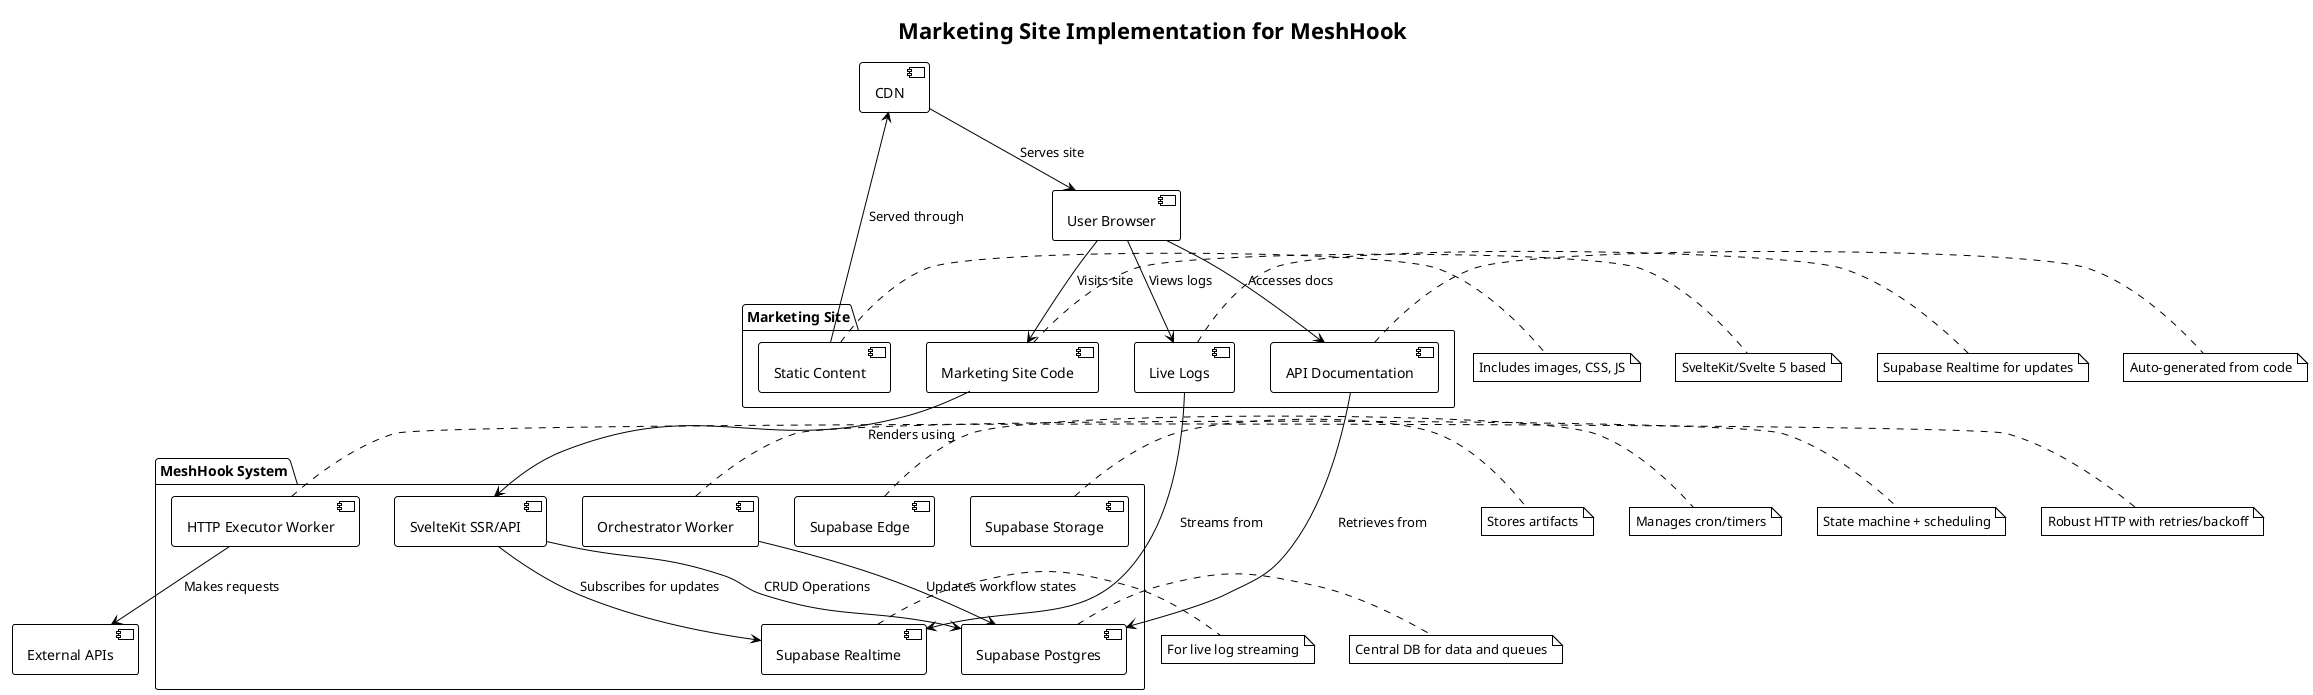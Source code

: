 @startuml
!theme plain

title Marketing Site Implementation for MeshHook

package "MeshHook System" {
    [SvelteKit SSR/API] as SvelteKit
    [Supabase Postgres] as Postgres
    [Supabase Realtime] as Realtime
    [Supabase Storage] as Storage
    [Supabase Edge] as Edge
    [Orchestrator Worker] as Orchestrator
    [HTTP Executor Worker] as HTTPExecutor
}

package "Marketing Site" {
    [Marketing Site Code] as MarketingCode
    [Static Content] as StaticContent
    [Live Logs] as LiveLogs
    [API Documentation] as APIDocs
}

MarketingCode --> SvelteKit : Renders using
StaticContent --> [CDN] : Served through
LiveLogs --> Realtime : Streams from
APIDocs --> Postgres : Retrieves from

SvelteKit --> Postgres : CRUD Operations
SvelteKit --> Realtime : Subscribes for updates
Orchestrator --> Postgres : Updates workflow states
HTTPExecutor --> [External APIs] : Makes requests

note right of MarketingCode : SvelteKit/Svelte 5 based
note right of StaticContent : Includes images, CSS, JS
note right of LiveLogs : Supabase Realtime for updates
note right of APIDocs : Auto-generated from code

note right of Postgres : Central DB for data and queues
note right of Realtime : For live log streaming
note right of Storage : Stores artifacts
note right of Edge : Manages cron/timers

note right of Orchestrator : State machine + scheduling
note right of HTTPExecutor : Robust HTTP with retries/backoff

[CDN] --> [User Browser] : Serves site
[User Browser] --> MarketingCode : Visits site
[User Browser] --> LiveLogs : Views logs
[User Browser] --> APIDocs : Accesses docs

@enduml
